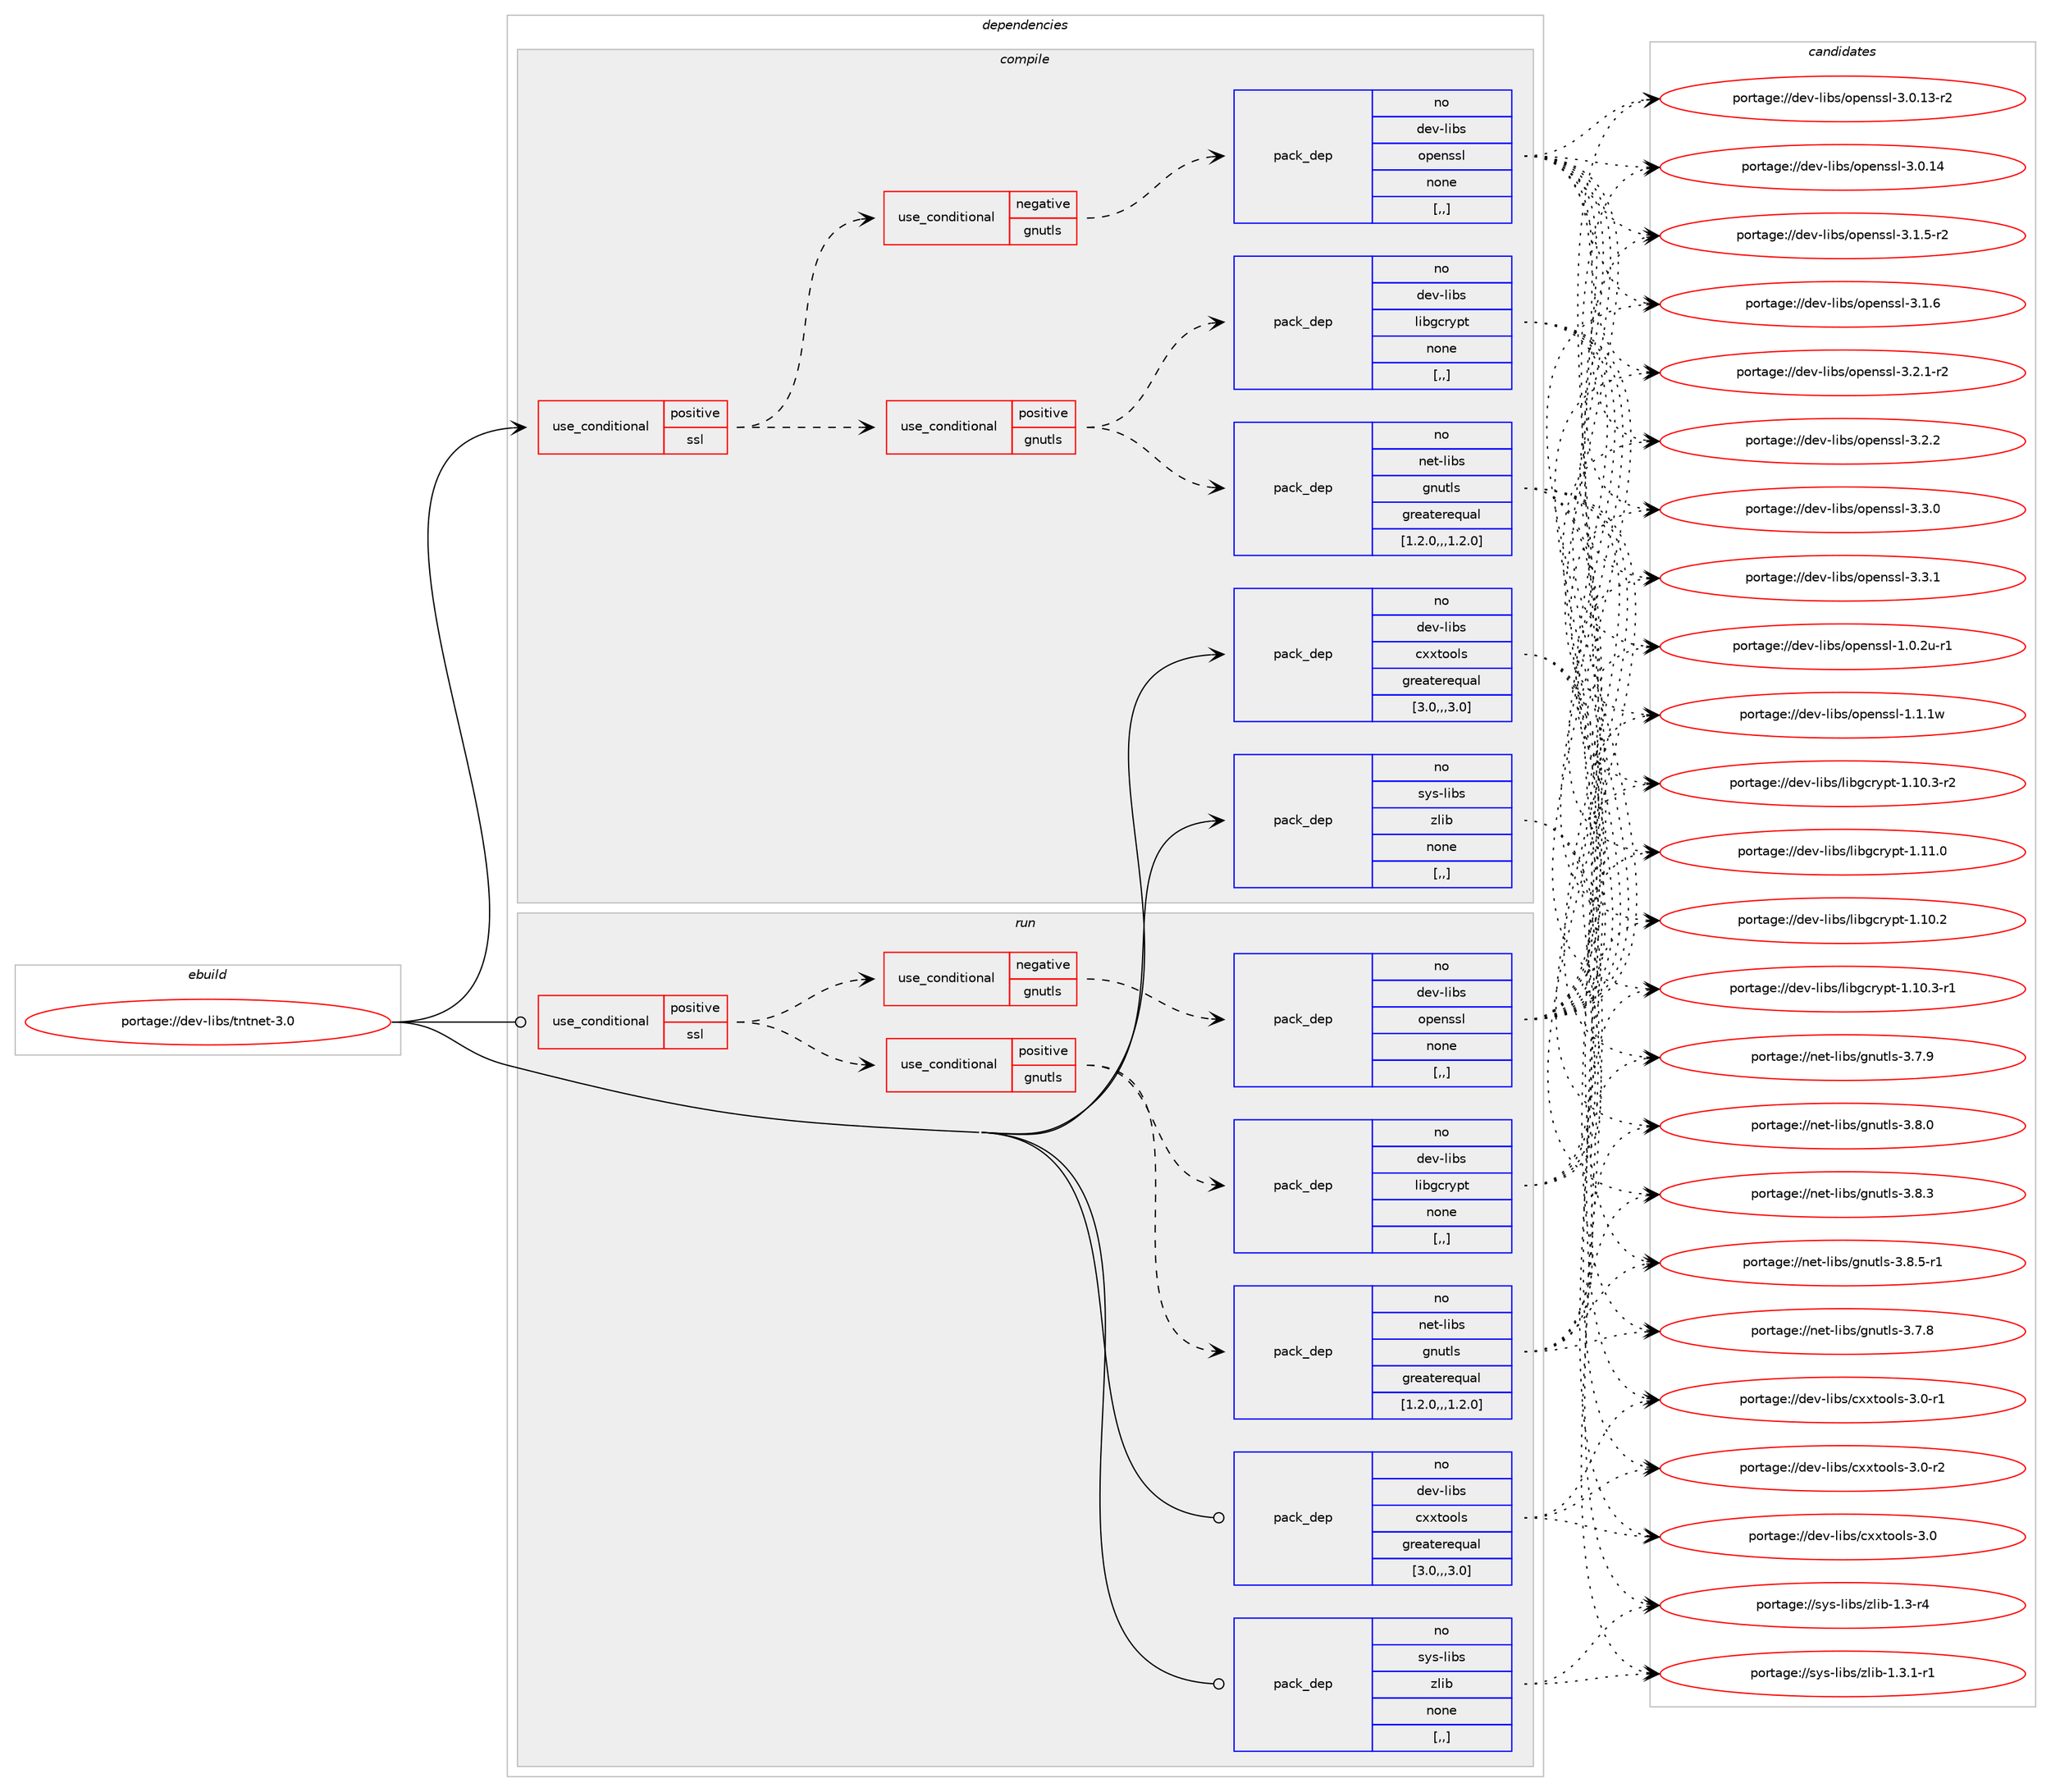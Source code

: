 digraph prolog {

# *************
# Graph options
# *************

newrank=true;
concentrate=true;
compound=true;
graph [rankdir=LR,fontname=Helvetica,fontsize=10,ranksep=1.5];#, ranksep=2.5, nodesep=0.2];
edge  [arrowhead=vee];
node  [fontname=Helvetica,fontsize=10];

# **********
# The ebuild
# **********

subgraph cluster_leftcol {
color=gray;
rank=same;
label=<<i>ebuild</i>>;
id [label="portage://dev-libs/tntnet-3.0", color=red, width=4, href="../dev-libs/tntnet-3.0.svg"];
}

# ****************
# The dependencies
# ****************

subgraph cluster_midcol {
color=gray;
label=<<i>dependencies</i>>;
subgraph cluster_compile {
fillcolor="#eeeeee";
style=filled;
label=<<i>compile</i>>;
subgraph cond27442 {
dependency111334 [label=<<TABLE BORDER="0" CELLBORDER="1" CELLSPACING="0" CELLPADDING="4"><TR><TD ROWSPAN="3" CELLPADDING="10">use_conditional</TD></TR><TR><TD>positive</TD></TR><TR><TD>ssl</TD></TR></TABLE>>, shape=none, color=red];
subgraph cond27443 {
dependency111335 [label=<<TABLE BORDER="0" CELLBORDER="1" CELLSPACING="0" CELLPADDING="4"><TR><TD ROWSPAN="3" CELLPADDING="10">use_conditional</TD></TR><TR><TD>positive</TD></TR><TR><TD>gnutls</TD></TR></TABLE>>, shape=none, color=red];
subgraph pack82728 {
dependency111336 [label=<<TABLE BORDER="0" CELLBORDER="1" CELLSPACING="0" CELLPADDING="4" WIDTH="220"><TR><TD ROWSPAN="6" CELLPADDING="30">pack_dep</TD></TR><TR><TD WIDTH="110">no</TD></TR><TR><TD>net-libs</TD></TR><TR><TD>gnutls</TD></TR><TR><TD>greaterequal</TD></TR><TR><TD>[1.2.0,,,1.2.0]</TD></TR></TABLE>>, shape=none, color=blue];
}
dependency111335:e -> dependency111336:w [weight=20,style="dashed",arrowhead="vee"];
subgraph pack82729 {
dependency111337 [label=<<TABLE BORDER="0" CELLBORDER="1" CELLSPACING="0" CELLPADDING="4" WIDTH="220"><TR><TD ROWSPAN="6" CELLPADDING="30">pack_dep</TD></TR><TR><TD WIDTH="110">no</TD></TR><TR><TD>dev-libs</TD></TR><TR><TD>libgcrypt</TD></TR><TR><TD>none</TD></TR><TR><TD>[,,]</TD></TR></TABLE>>, shape=none, color=blue];
}
dependency111335:e -> dependency111337:w [weight=20,style="dashed",arrowhead="vee"];
}
dependency111334:e -> dependency111335:w [weight=20,style="dashed",arrowhead="vee"];
subgraph cond27444 {
dependency111338 [label=<<TABLE BORDER="0" CELLBORDER="1" CELLSPACING="0" CELLPADDING="4"><TR><TD ROWSPAN="3" CELLPADDING="10">use_conditional</TD></TR><TR><TD>negative</TD></TR><TR><TD>gnutls</TD></TR></TABLE>>, shape=none, color=red];
subgraph pack82730 {
dependency111339 [label=<<TABLE BORDER="0" CELLBORDER="1" CELLSPACING="0" CELLPADDING="4" WIDTH="220"><TR><TD ROWSPAN="6" CELLPADDING="30">pack_dep</TD></TR><TR><TD WIDTH="110">no</TD></TR><TR><TD>dev-libs</TD></TR><TR><TD>openssl</TD></TR><TR><TD>none</TD></TR><TR><TD>[,,]</TD></TR></TABLE>>, shape=none, color=blue];
}
dependency111338:e -> dependency111339:w [weight=20,style="dashed",arrowhead="vee"];
}
dependency111334:e -> dependency111338:w [weight=20,style="dashed",arrowhead="vee"];
}
id:e -> dependency111334:w [weight=20,style="solid",arrowhead="vee"];
subgraph pack82731 {
dependency111340 [label=<<TABLE BORDER="0" CELLBORDER="1" CELLSPACING="0" CELLPADDING="4" WIDTH="220"><TR><TD ROWSPAN="6" CELLPADDING="30">pack_dep</TD></TR><TR><TD WIDTH="110">no</TD></TR><TR><TD>dev-libs</TD></TR><TR><TD>cxxtools</TD></TR><TR><TD>greaterequal</TD></TR><TR><TD>[3.0,,,3.0]</TD></TR></TABLE>>, shape=none, color=blue];
}
id:e -> dependency111340:w [weight=20,style="solid",arrowhead="vee"];
subgraph pack82732 {
dependency111341 [label=<<TABLE BORDER="0" CELLBORDER="1" CELLSPACING="0" CELLPADDING="4" WIDTH="220"><TR><TD ROWSPAN="6" CELLPADDING="30">pack_dep</TD></TR><TR><TD WIDTH="110">no</TD></TR><TR><TD>sys-libs</TD></TR><TR><TD>zlib</TD></TR><TR><TD>none</TD></TR><TR><TD>[,,]</TD></TR></TABLE>>, shape=none, color=blue];
}
id:e -> dependency111341:w [weight=20,style="solid",arrowhead="vee"];
}
subgraph cluster_compileandrun {
fillcolor="#eeeeee";
style=filled;
label=<<i>compile and run</i>>;
}
subgraph cluster_run {
fillcolor="#eeeeee";
style=filled;
label=<<i>run</i>>;
subgraph cond27445 {
dependency111342 [label=<<TABLE BORDER="0" CELLBORDER="1" CELLSPACING="0" CELLPADDING="4"><TR><TD ROWSPAN="3" CELLPADDING="10">use_conditional</TD></TR><TR><TD>positive</TD></TR><TR><TD>ssl</TD></TR></TABLE>>, shape=none, color=red];
subgraph cond27446 {
dependency111343 [label=<<TABLE BORDER="0" CELLBORDER="1" CELLSPACING="0" CELLPADDING="4"><TR><TD ROWSPAN="3" CELLPADDING="10">use_conditional</TD></TR><TR><TD>positive</TD></TR><TR><TD>gnutls</TD></TR></TABLE>>, shape=none, color=red];
subgraph pack82733 {
dependency111344 [label=<<TABLE BORDER="0" CELLBORDER="1" CELLSPACING="0" CELLPADDING="4" WIDTH="220"><TR><TD ROWSPAN="6" CELLPADDING="30">pack_dep</TD></TR><TR><TD WIDTH="110">no</TD></TR><TR><TD>net-libs</TD></TR><TR><TD>gnutls</TD></TR><TR><TD>greaterequal</TD></TR><TR><TD>[1.2.0,,,1.2.0]</TD></TR></TABLE>>, shape=none, color=blue];
}
dependency111343:e -> dependency111344:w [weight=20,style="dashed",arrowhead="vee"];
subgraph pack82734 {
dependency111345 [label=<<TABLE BORDER="0" CELLBORDER="1" CELLSPACING="0" CELLPADDING="4" WIDTH="220"><TR><TD ROWSPAN="6" CELLPADDING="30">pack_dep</TD></TR><TR><TD WIDTH="110">no</TD></TR><TR><TD>dev-libs</TD></TR><TR><TD>libgcrypt</TD></TR><TR><TD>none</TD></TR><TR><TD>[,,]</TD></TR></TABLE>>, shape=none, color=blue];
}
dependency111343:e -> dependency111345:w [weight=20,style="dashed",arrowhead="vee"];
}
dependency111342:e -> dependency111343:w [weight=20,style="dashed",arrowhead="vee"];
subgraph cond27447 {
dependency111346 [label=<<TABLE BORDER="0" CELLBORDER="1" CELLSPACING="0" CELLPADDING="4"><TR><TD ROWSPAN="3" CELLPADDING="10">use_conditional</TD></TR><TR><TD>negative</TD></TR><TR><TD>gnutls</TD></TR></TABLE>>, shape=none, color=red];
subgraph pack82735 {
dependency111347 [label=<<TABLE BORDER="0" CELLBORDER="1" CELLSPACING="0" CELLPADDING="4" WIDTH="220"><TR><TD ROWSPAN="6" CELLPADDING="30">pack_dep</TD></TR><TR><TD WIDTH="110">no</TD></TR><TR><TD>dev-libs</TD></TR><TR><TD>openssl</TD></TR><TR><TD>none</TD></TR><TR><TD>[,,]</TD></TR></TABLE>>, shape=none, color=blue];
}
dependency111346:e -> dependency111347:w [weight=20,style="dashed",arrowhead="vee"];
}
dependency111342:e -> dependency111346:w [weight=20,style="dashed",arrowhead="vee"];
}
id:e -> dependency111342:w [weight=20,style="solid",arrowhead="odot"];
subgraph pack82736 {
dependency111348 [label=<<TABLE BORDER="0" CELLBORDER="1" CELLSPACING="0" CELLPADDING="4" WIDTH="220"><TR><TD ROWSPAN="6" CELLPADDING="30">pack_dep</TD></TR><TR><TD WIDTH="110">no</TD></TR><TR><TD>dev-libs</TD></TR><TR><TD>cxxtools</TD></TR><TR><TD>greaterequal</TD></TR><TR><TD>[3.0,,,3.0]</TD></TR></TABLE>>, shape=none, color=blue];
}
id:e -> dependency111348:w [weight=20,style="solid",arrowhead="odot"];
subgraph pack82737 {
dependency111349 [label=<<TABLE BORDER="0" CELLBORDER="1" CELLSPACING="0" CELLPADDING="4" WIDTH="220"><TR><TD ROWSPAN="6" CELLPADDING="30">pack_dep</TD></TR><TR><TD WIDTH="110">no</TD></TR><TR><TD>sys-libs</TD></TR><TR><TD>zlib</TD></TR><TR><TD>none</TD></TR><TR><TD>[,,]</TD></TR></TABLE>>, shape=none, color=blue];
}
id:e -> dependency111349:w [weight=20,style="solid",arrowhead="odot"];
}
}

# **************
# The candidates
# **************

subgraph cluster_choices {
rank=same;
color=gray;
label=<<i>candidates</i>>;

subgraph choice82728 {
color=black;
nodesep=1;
choice110101116451081059811547103110117116108115455146554656 [label="portage://net-libs/gnutls-3.7.8", color=red, width=4,href="../net-libs/gnutls-3.7.8.svg"];
choice110101116451081059811547103110117116108115455146554657 [label="portage://net-libs/gnutls-3.7.9", color=red, width=4,href="../net-libs/gnutls-3.7.9.svg"];
choice110101116451081059811547103110117116108115455146564648 [label="portage://net-libs/gnutls-3.8.0", color=red, width=4,href="../net-libs/gnutls-3.8.0.svg"];
choice110101116451081059811547103110117116108115455146564651 [label="portage://net-libs/gnutls-3.8.3", color=red, width=4,href="../net-libs/gnutls-3.8.3.svg"];
choice1101011164510810598115471031101171161081154551465646534511449 [label="portage://net-libs/gnutls-3.8.5-r1", color=red, width=4,href="../net-libs/gnutls-3.8.5-r1.svg"];
dependency111336:e -> choice110101116451081059811547103110117116108115455146554656:w [style=dotted,weight="100"];
dependency111336:e -> choice110101116451081059811547103110117116108115455146554657:w [style=dotted,weight="100"];
dependency111336:e -> choice110101116451081059811547103110117116108115455146564648:w [style=dotted,weight="100"];
dependency111336:e -> choice110101116451081059811547103110117116108115455146564651:w [style=dotted,weight="100"];
dependency111336:e -> choice1101011164510810598115471031101171161081154551465646534511449:w [style=dotted,weight="100"];
}
subgraph choice82729 {
color=black;
nodesep=1;
choice100101118451081059811547108105981039911412111211645494649484650 [label="portage://dev-libs/libgcrypt-1.10.2", color=red, width=4,href="../dev-libs/libgcrypt-1.10.2.svg"];
choice1001011184510810598115471081059810399114121112116454946494846514511449 [label="portage://dev-libs/libgcrypt-1.10.3-r1", color=red, width=4,href="../dev-libs/libgcrypt-1.10.3-r1.svg"];
choice1001011184510810598115471081059810399114121112116454946494846514511450 [label="portage://dev-libs/libgcrypt-1.10.3-r2", color=red, width=4,href="../dev-libs/libgcrypt-1.10.3-r2.svg"];
choice100101118451081059811547108105981039911412111211645494649494648 [label="portage://dev-libs/libgcrypt-1.11.0", color=red, width=4,href="../dev-libs/libgcrypt-1.11.0.svg"];
dependency111337:e -> choice100101118451081059811547108105981039911412111211645494649484650:w [style=dotted,weight="100"];
dependency111337:e -> choice1001011184510810598115471081059810399114121112116454946494846514511449:w [style=dotted,weight="100"];
dependency111337:e -> choice1001011184510810598115471081059810399114121112116454946494846514511450:w [style=dotted,weight="100"];
dependency111337:e -> choice100101118451081059811547108105981039911412111211645494649494648:w [style=dotted,weight="100"];
}
subgraph choice82730 {
color=black;
nodesep=1;
choice1001011184510810598115471111121011101151151084549464846501174511449 [label="portage://dev-libs/openssl-1.0.2u-r1", color=red, width=4,href="../dev-libs/openssl-1.0.2u-r1.svg"];
choice100101118451081059811547111112101110115115108454946494649119 [label="portage://dev-libs/openssl-1.1.1w", color=red, width=4,href="../dev-libs/openssl-1.1.1w.svg"];
choice100101118451081059811547111112101110115115108455146484649514511450 [label="portage://dev-libs/openssl-3.0.13-r2", color=red, width=4,href="../dev-libs/openssl-3.0.13-r2.svg"];
choice10010111845108105981154711111210111011511510845514648464952 [label="portage://dev-libs/openssl-3.0.14", color=red, width=4,href="../dev-libs/openssl-3.0.14.svg"];
choice1001011184510810598115471111121011101151151084551464946534511450 [label="portage://dev-libs/openssl-3.1.5-r2", color=red, width=4,href="../dev-libs/openssl-3.1.5-r2.svg"];
choice100101118451081059811547111112101110115115108455146494654 [label="portage://dev-libs/openssl-3.1.6", color=red, width=4,href="../dev-libs/openssl-3.1.6.svg"];
choice1001011184510810598115471111121011101151151084551465046494511450 [label="portage://dev-libs/openssl-3.2.1-r2", color=red, width=4,href="../dev-libs/openssl-3.2.1-r2.svg"];
choice100101118451081059811547111112101110115115108455146504650 [label="portage://dev-libs/openssl-3.2.2", color=red, width=4,href="../dev-libs/openssl-3.2.2.svg"];
choice100101118451081059811547111112101110115115108455146514648 [label="portage://dev-libs/openssl-3.3.0", color=red, width=4,href="../dev-libs/openssl-3.3.0.svg"];
choice100101118451081059811547111112101110115115108455146514649 [label="portage://dev-libs/openssl-3.3.1", color=red, width=4,href="../dev-libs/openssl-3.3.1.svg"];
dependency111339:e -> choice1001011184510810598115471111121011101151151084549464846501174511449:w [style=dotted,weight="100"];
dependency111339:e -> choice100101118451081059811547111112101110115115108454946494649119:w [style=dotted,weight="100"];
dependency111339:e -> choice100101118451081059811547111112101110115115108455146484649514511450:w [style=dotted,weight="100"];
dependency111339:e -> choice10010111845108105981154711111210111011511510845514648464952:w [style=dotted,weight="100"];
dependency111339:e -> choice1001011184510810598115471111121011101151151084551464946534511450:w [style=dotted,weight="100"];
dependency111339:e -> choice100101118451081059811547111112101110115115108455146494654:w [style=dotted,weight="100"];
dependency111339:e -> choice1001011184510810598115471111121011101151151084551465046494511450:w [style=dotted,weight="100"];
dependency111339:e -> choice100101118451081059811547111112101110115115108455146504650:w [style=dotted,weight="100"];
dependency111339:e -> choice100101118451081059811547111112101110115115108455146514648:w [style=dotted,weight="100"];
dependency111339:e -> choice100101118451081059811547111112101110115115108455146514649:w [style=dotted,weight="100"];
}
subgraph choice82731 {
color=black;
nodesep=1;
choice1001011184510810598115479912012011611111110811545514648 [label="portage://dev-libs/cxxtools-3.0", color=red, width=4,href="../dev-libs/cxxtools-3.0.svg"];
choice10010111845108105981154799120120116111111108115455146484511449 [label="portage://dev-libs/cxxtools-3.0-r1", color=red, width=4,href="../dev-libs/cxxtools-3.0-r1.svg"];
choice10010111845108105981154799120120116111111108115455146484511450 [label="portage://dev-libs/cxxtools-3.0-r2", color=red, width=4,href="../dev-libs/cxxtools-3.0-r2.svg"];
dependency111340:e -> choice1001011184510810598115479912012011611111110811545514648:w [style=dotted,weight="100"];
dependency111340:e -> choice10010111845108105981154799120120116111111108115455146484511449:w [style=dotted,weight="100"];
dependency111340:e -> choice10010111845108105981154799120120116111111108115455146484511450:w [style=dotted,weight="100"];
}
subgraph choice82732 {
color=black;
nodesep=1;
choice11512111545108105981154712210810598454946514511452 [label="portage://sys-libs/zlib-1.3-r4", color=red, width=4,href="../sys-libs/zlib-1.3-r4.svg"];
choice115121115451081059811547122108105984549465146494511449 [label="portage://sys-libs/zlib-1.3.1-r1", color=red, width=4,href="../sys-libs/zlib-1.3.1-r1.svg"];
dependency111341:e -> choice11512111545108105981154712210810598454946514511452:w [style=dotted,weight="100"];
dependency111341:e -> choice115121115451081059811547122108105984549465146494511449:w [style=dotted,weight="100"];
}
subgraph choice82733 {
color=black;
nodesep=1;
choice110101116451081059811547103110117116108115455146554656 [label="portage://net-libs/gnutls-3.7.8", color=red, width=4,href="../net-libs/gnutls-3.7.8.svg"];
choice110101116451081059811547103110117116108115455146554657 [label="portage://net-libs/gnutls-3.7.9", color=red, width=4,href="../net-libs/gnutls-3.7.9.svg"];
choice110101116451081059811547103110117116108115455146564648 [label="portage://net-libs/gnutls-3.8.0", color=red, width=4,href="../net-libs/gnutls-3.8.0.svg"];
choice110101116451081059811547103110117116108115455146564651 [label="portage://net-libs/gnutls-3.8.3", color=red, width=4,href="../net-libs/gnutls-3.8.3.svg"];
choice1101011164510810598115471031101171161081154551465646534511449 [label="portage://net-libs/gnutls-3.8.5-r1", color=red, width=4,href="../net-libs/gnutls-3.8.5-r1.svg"];
dependency111344:e -> choice110101116451081059811547103110117116108115455146554656:w [style=dotted,weight="100"];
dependency111344:e -> choice110101116451081059811547103110117116108115455146554657:w [style=dotted,weight="100"];
dependency111344:e -> choice110101116451081059811547103110117116108115455146564648:w [style=dotted,weight="100"];
dependency111344:e -> choice110101116451081059811547103110117116108115455146564651:w [style=dotted,weight="100"];
dependency111344:e -> choice1101011164510810598115471031101171161081154551465646534511449:w [style=dotted,weight="100"];
}
subgraph choice82734 {
color=black;
nodesep=1;
choice100101118451081059811547108105981039911412111211645494649484650 [label="portage://dev-libs/libgcrypt-1.10.2", color=red, width=4,href="../dev-libs/libgcrypt-1.10.2.svg"];
choice1001011184510810598115471081059810399114121112116454946494846514511449 [label="portage://dev-libs/libgcrypt-1.10.3-r1", color=red, width=4,href="../dev-libs/libgcrypt-1.10.3-r1.svg"];
choice1001011184510810598115471081059810399114121112116454946494846514511450 [label="portage://dev-libs/libgcrypt-1.10.3-r2", color=red, width=4,href="../dev-libs/libgcrypt-1.10.3-r2.svg"];
choice100101118451081059811547108105981039911412111211645494649494648 [label="portage://dev-libs/libgcrypt-1.11.0", color=red, width=4,href="../dev-libs/libgcrypt-1.11.0.svg"];
dependency111345:e -> choice100101118451081059811547108105981039911412111211645494649484650:w [style=dotted,weight="100"];
dependency111345:e -> choice1001011184510810598115471081059810399114121112116454946494846514511449:w [style=dotted,weight="100"];
dependency111345:e -> choice1001011184510810598115471081059810399114121112116454946494846514511450:w [style=dotted,weight="100"];
dependency111345:e -> choice100101118451081059811547108105981039911412111211645494649494648:w [style=dotted,weight="100"];
}
subgraph choice82735 {
color=black;
nodesep=1;
choice1001011184510810598115471111121011101151151084549464846501174511449 [label="portage://dev-libs/openssl-1.0.2u-r1", color=red, width=4,href="../dev-libs/openssl-1.0.2u-r1.svg"];
choice100101118451081059811547111112101110115115108454946494649119 [label="portage://dev-libs/openssl-1.1.1w", color=red, width=4,href="../dev-libs/openssl-1.1.1w.svg"];
choice100101118451081059811547111112101110115115108455146484649514511450 [label="portage://dev-libs/openssl-3.0.13-r2", color=red, width=4,href="../dev-libs/openssl-3.0.13-r2.svg"];
choice10010111845108105981154711111210111011511510845514648464952 [label="portage://dev-libs/openssl-3.0.14", color=red, width=4,href="../dev-libs/openssl-3.0.14.svg"];
choice1001011184510810598115471111121011101151151084551464946534511450 [label="portage://dev-libs/openssl-3.1.5-r2", color=red, width=4,href="../dev-libs/openssl-3.1.5-r2.svg"];
choice100101118451081059811547111112101110115115108455146494654 [label="portage://dev-libs/openssl-3.1.6", color=red, width=4,href="../dev-libs/openssl-3.1.6.svg"];
choice1001011184510810598115471111121011101151151084551465046494511450 [label="portage://dev-libs/openssl-3.2.1-r2", color=red, width=4,href="../dev-libs/openssl-3.2.1-r2.svg"];
choice100101118451081059811547111112101110115115108455146504650 [label="portage://dev-libs/openssl-3.2.2", color=red, width=4,href="../dev-libs/openssl-3.2.2.svg"];
choice100101118451081059811547111112101110115115108455146514648 [label="portage://dev-libs/openssl-3.3.0", color=red, width=4,href="../dev-libs/openssl-3.3.0.svg"];
choice100101118451081059811547111112101110115115108455146514649 [label="portage://dev-libs/openssl-3.3.1", color=red, width=4,href="../dev-libs/openssl-3.3.1.svg"];
dependency111347:e -> choice1001011184510810598115471111121011101151151084549464846501174511449:w [style=dotted,weight="100"];
dependency111347:e -> choice100101118451081059811547111112101110115115108454946494649119:w [style=dotted,weight="100"];
dependency111347:e -> choice100101118451081059811547111112101110115115108455146484649514511450:w [style=dotted,weight="100"];
dependency111347:e -> choice10010111845108105981154711111210111011511510845514648464952:w [style=dotted,weight="100"];
dependency111347:e -> choice1001011184510810598115471111121011101151151084551464946534511450:w [style=dotted,weight="100"];
dependency111347:e -> choice100101118451081059811547111112101110115115108455146494654:w [style=dotted,weight="100"];
dependency111347:e -> choice1001011184510810598115471111121011101151151084551465046494511450:w [style=dotted,weight="100"];
dependency111347:e -> choice100101118451081059811547111112101110115115108455146504650:w [style=dotted,weight="100"];
dependency111347:e -> choice100101118451081059811547111112101110115115108455146514648:w [style=dotted,weight="100"];
dependency111347:e -> choice100101118451081059811547111112101110115115108455146514649:w [style=dotted,weight="100"];
}
subgraph choice82736 {
color=black;
nodesep=1;
choice1001011184510810598115479912012011611111110811545514648 [label="portage://dev-libs/cxxtools-3.0", color=red, width=4,href="../dev-libs/cxxtools-3.0.svg"];
choice10010111845108105981154799120120116111111108115455146484511449 [label="portage://dev-libs/cxxtools-3.0-r1", color=red, width=4,href="../dev-libs/cxxtools-3.0-r1.svg"];
choice10010111845108105981154799120120116111111108115455146484511450 [label="portage://dev-libs/cxxtools-3.0-r2", color=red, width=4,href="../dev-libs/cxxtools-3.0-r2.svg"];
dependency111348:e -> choice1001011184510810598115479912012011611111110811545514648:w [style=dotted,weight="100"];
dependency111348:e -> choice10010111845108105981154799120120116111111108115455146484511449:w [style=dotted,weight="100"];
dependency111348:e -> choice10010111845108105981154799120120116111111108115455146484511450:w [style=dotted,weight="100"];
}
subgraph choice82737 {
color=black;
nodesep=1;
choice11512111545108105981154712210810598454946514511452 [label="portage://sys-libs/zlib-1.3-r4", color=red, width=4,href="../sys-libs/zlib-1.3-r4.svg"];
choice115121115451081059811547122108105984549465146494511449 [label="portage://sys-libs/zlib-1.3.1-r1", color=red, width=4,href="../sys-libs/zlib-1.3.1-r1.svg"];
dependency111349:e -> choice11512111545108105981154712210810598454946514511452:w [style=dotted,weight="100"];
dependency111349:e -> choice115121115451081059811547122108105984549465146494511449:w [style=dotted,weight="100"];
}
}

}
